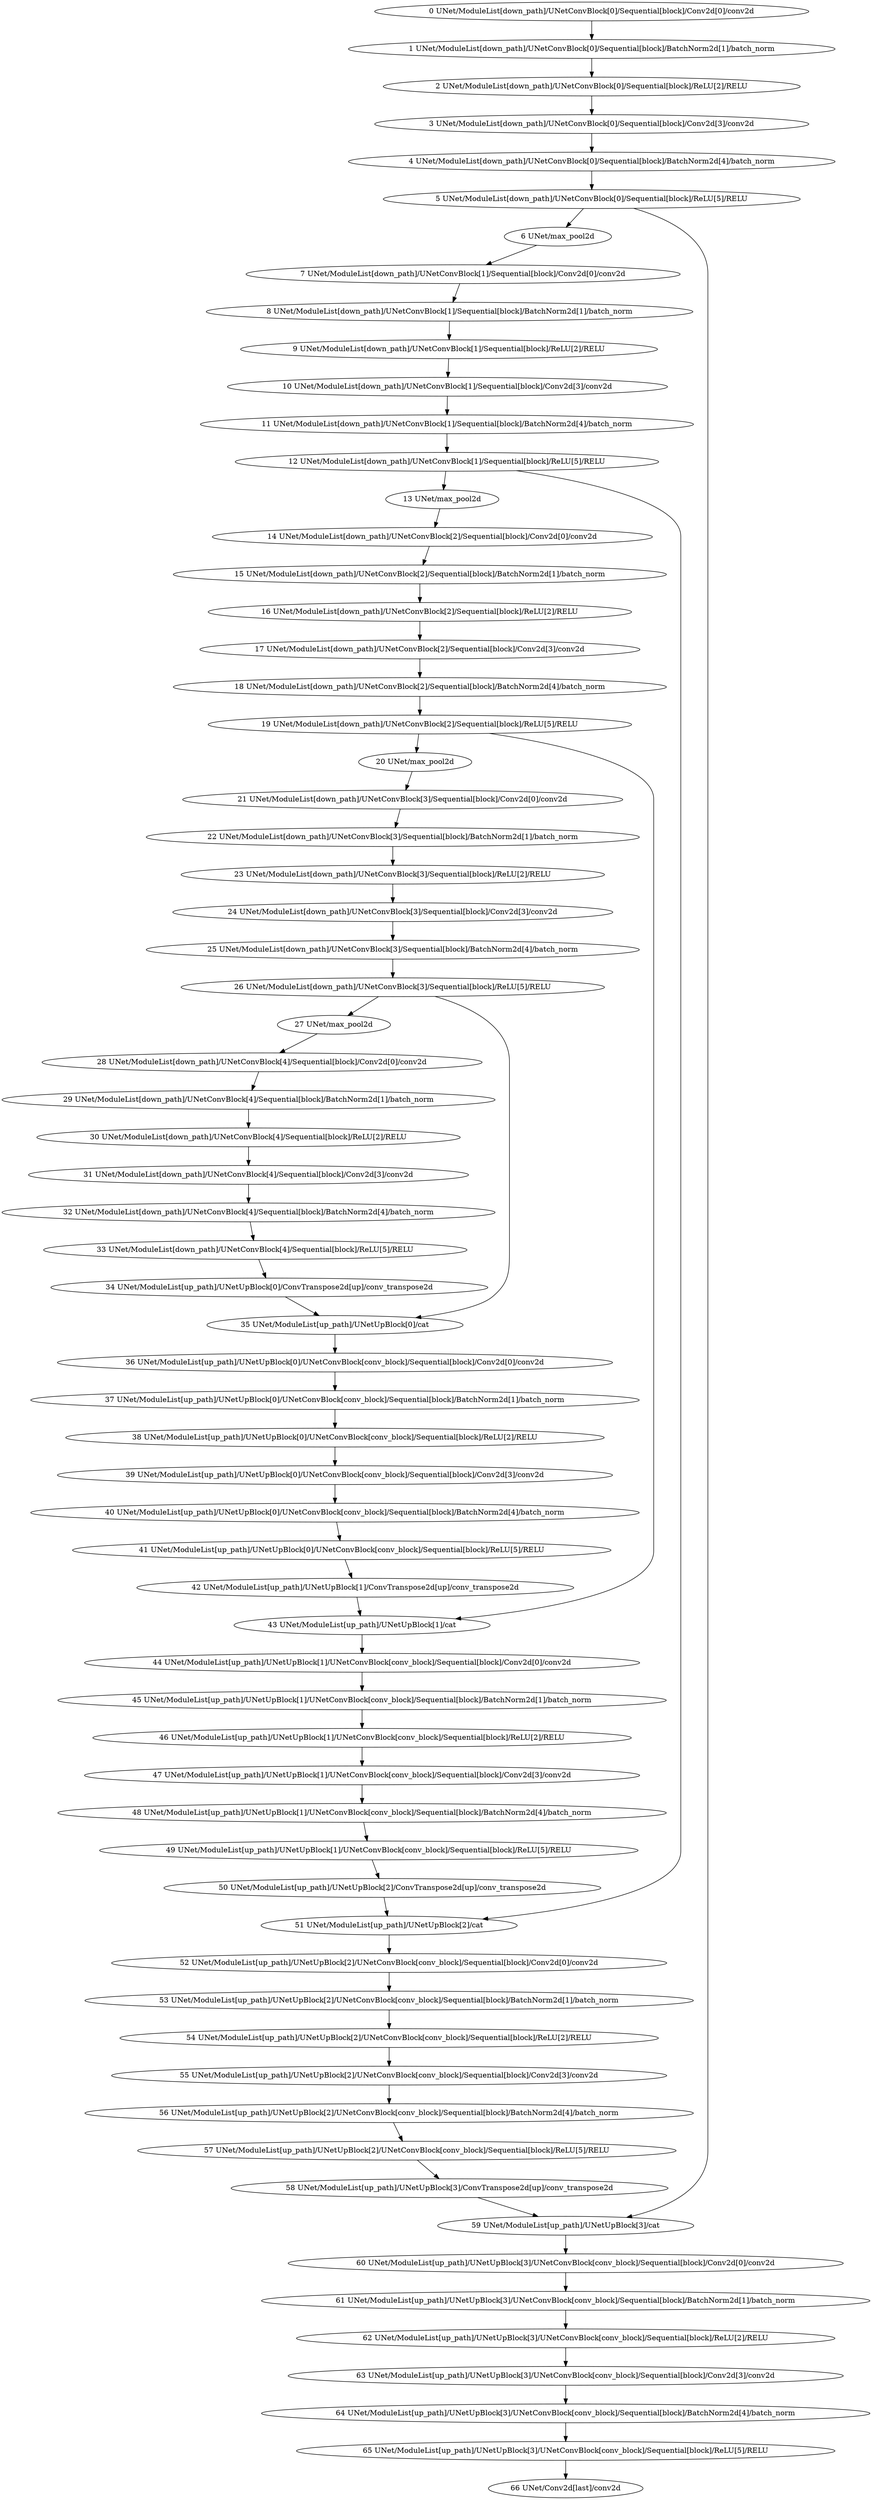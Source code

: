 strict digraph  {
"0 UNet/ModuleList[down_path]/UNetConvBlock[0]/Sequential[block]/Conv2d[0]/conv2d" [id=0, scope="UNet/ModuleList[down_path]/UNetConvBlock[0]/Sequential[block]/Conv2d[0]", type=conv2d];
"1 UNet/ModuleList[down_path]/UNetConvBlock[0]/Sequential[block]/BatchNorm2d[1]/batch_norm" [id=1, scope="UNet/ModuleList[down_path]/UNetConvBlock[0]/Sequential[block]/BatchNorm2d[1]", type=batch_norm];
"2 UNet/ModuleList[down_path]/UNetConvBlock[0]/Sequential[block]/ReLU[2]/RELU" [id=2, scope="UNet/ModuleList[down_path]/UNetConvBlock[0]/Sequential[block]/ReLU[2]", type=RELU];
"3 UNet/ModuleList[down_path]/UNetConvBlock[0]/Sequential[block]/Conv2d[3]/conv2d" [id=3, scope="UNet/ModuleList[down_path]/UNetConvBlock[0]/Sequential[block]/Conv2d[3]", type=conv2d];
"4 UNet/ModuleList[down_path]/UNetConvBlock[0]/Sequential[block]/BatchNorm2d[4]/batch_norm" [id=4, scope="UNet/ModuleList[down_path]/UNetConvBlock[0]/Sequential[block]/BatchNorm2d[4]", type=batch_norm];
"5 UNet/ModuleList[down_path]/UNetConvBlock[0]/Sequential[block]/ReLU[5]/RELU" [id=5, scope="UNet/ModuleList[down_path]/UNetConvBlock[0]/Sequential[block]/ReLU[5]", type=RELU];
"6 UNet/max_pool2d" [id=6, scope=UNet, type=max_pool2d];
"7 UNet/ModuleList[down_path]/UNetConvBlock[1]/Sequential[block]/Conv2d[0]/conv2d" [id=7, scope="UNet/ModuleList[down_path]/UNetConvBlock[1]/Sequential[block]/Conv2d[0]", type=conv2d];
"8 UNet/ModuleList[down_path]/UNetConvBlock[1]/Sequential[block]/BatchNorm2d[1]/batch_norm" [id=8, scope="UNet/ModuleList[down_path]/UNetConvBlock[1]/Sequential[block]/BatchNorm2d[1]", type=batch_norm];
"9 UNet/ModuleList[down_path]/UNetConvBlock[1]/Sequential[block]/ReLU[2]/RELU" [id=9, scope="UNet/ModuleList[down_path]/UNetConvBlock[1]/Sequential[block]/ReLU[2]", type=RELU];
"10 UNet/ModuleList[down_path]/UNetConvBlock[1]/Sequential[block]/Conv2d[3]/conv2d" [id=10, scope="UNet/ModuleList[down_path]/UNetConvBlock[1]/Sequential[block]/Conv2d[3]", type=conv2d];
"11 UNet/ModuleList[down_path]/UNetConvBlock[1]/Sequential[block]/BatchNorm2d[4]/batch_norm" [id=11, scope="UNet/ModuleList[down_path]/UNetConvBlock[1]/Sequential[block]/BatchNorm2d[4]", type=batch_norm];
"12 UNet/ModuleList[down_path]/UNetConvBlock[1]/Sequential[block]/ReLU[5]/RELU" [id=12, scope="UNet/ModuleList[down_path]/UNetConvBlock[1]/Sequential[block]/ReLU[5]", type=RELU];
"13 UNet/max_pool2d" [id=13, scope=UNet, type=max_pool2d];
"14 UNet/ModuleList[down_path]/UNetConvBlock[2]/Sequential[block]/Conv2d[0]/conv2d" [id=14, scope="UNet/ModuleList[down_path]/UNetConvBlock[2]/Sequential[block]/Conv2d[0]", type=conv2d];
"15 UNet/ModuleList[down_path]/UNetConvBlock[2]/Sequential[block]/BatchNorm2d[1]/batch_norm" [id=15, scope="UNet/ModuleList[down_path]/UNetConvBlock[2]/Sequential[block]/BatchNorm2d[1]", type=batch_norm];
"16 UNet/ModuleList[down_path]/UNetConvBlock[2]/Sequential[block]/ReLU[2]/RELU" [id=16, scope="UNet/ModuleList[down_path]/UNetConvBlock[2]/Sequential[block]/ReLU[2]", type=RELU];
"17 UNet/ModuleList[down_path]/UNetConvBlock[2]/Sequential[block]/Conv2d[3]/conv2d" [id=17, scope="UNet/ModuleList[down_path]/UNetConvBlock[2]/Sequential[block]/Conv2d[3]", type=conv2d];
"18 UNet/ModuleList[down_path]/UNetConvBlock[2]/Sequential[block]/BatchNorm2d[4]/batch_norm" [id=18, scope="UNet/ModuleList[down_path]/UNetConvBlock[2]/Sequential[block]/BatchNorm2d[4]", type=batch_norm];
"19 UNet/ModuleList[down_path]/UNetConvBlock[2]/Sequential[block]/ReLU[5]/RELU" [id=19, scope="UNet/ModuleList[down_path]/UNetConvBlock[2]/Sequential[block]/ReLU[5]", type=RELU];
"20 UNet/max_pool2d" [id=20, scope=UNet, type=max_pool2d];
"21 UNet/ModuleList[down_path]/UNetConvBlock[3]/Sequential[block]/Conv2d[0]/conv2d" [id=21, scope="UNet/ModuleList[down_path]/UNetConvBlock[3]/Sequential[block]/Conv2d[0]", type=conv2d];
"22 UNet/ModuleList[down_path]/UNetConvBlock[3]/Sequential[block]/BatchNorm2d[1]/batch_norm" [id=22, scope="UNet/ModuleList[down_path]/UNetConvBlock[3]/Sequential[block]/BatchNorm2d[1]", type=batch_norm];
"23 UNet/ModuleList[down_path]/UNetConvBlock[3]/Sequential[block]/ReLU[2]/RELU" [id=23, scope="UNet/ModuleList[down_path]/UNetConvBlock[3]/Sequential[block]/ReLU[2]", type=RELU];
"24 UNet/ModuleList[down_path]/UNetConvBlock[3]/Sequential[block]/Conv2d[3]/conv2d" [id=24, scope="UNet/ModuleList[down_path]/UNetConvBlock[3]/Sequential[block]/Conv2d[3]", type=conv2d];
"25 UNet/ModuleList[down_path]/UNetConvBlock[3]/Sequential[block]/BatchNorm2d[4]/batch_norm" [id=25, scope="UNet/ModuleList[down_path]/UNetConvBlock[3]/Sequential[block]/BatchNorm2d[4]", type=batch_norm];
"26 UNet/ModuleList[down_path]/UNetConvBlock[3]/Sequential[block]/ReLU[5]/RELU" [id=26, scope="UNet/ModuleList[down_path]/UNetConvBlock[3]/Sequential[block]/ReLU[5]", type=RELU];
"27 UNet/max_pool2d" [id=27, scope=UNet, type=max_pool2d];
"28 UNet/ModuleList[down_path]/UNetConvBlock[4]/Sequential[block]/Conv2d[0]/conv2d" [id=28, scope="UNet/ModuleList[down_path]/UNetConvBlock[4]/Sequential[block]/Conv2d[0]", type=conv2d];
"29 UNet/ModuleList[down_path]/UNetConvBlock[4]/Sequential[block]/BatchNorm2d[1]/batch_norm" [id=29, scope="UNet/ModuleList[down_path]/UNetConvBlock[4]/Sequential[block]/BatchNorm2d[1]", type=batch_norm];
"30 UNet/ModuleList[down_path]/UNetConvBlock[4]/Sequential[block]/ReLU[2]/RELU" [id=30, scope="UNet/ModuleList[down_path]/UNetConvBlock[4]/Sequential[block]/ReLU[2]", type=RELU];
"31 UNet/ModuleList[down_path]/UNetConvBlock[4]/Sequential[block]/Conv2d[3]/conv2d" [id=31, scope="UNet/ModuleList[down_path]/UNetConvBlock[4]/Sequential[block]/Conv2d[3]", type=conv2d];
"32 UNet/ModuleList[down_path]/UNetConvBlock[4]/Sequential[block]/BatchNorm2d[4]/batch_norm" [id=32, scope="UNet/ModuleList[down_path]/UNetConvBlock[4]/Sequential[block]/BatchNorm2d[4]", type=batch_norm];
"33 UNet/ModuleList[down_path]/UNetConvBlock[4]/Sequential[block]/ReLU[5]/RELU" [id=33, scope="UNet/ModuleList[down_path]/UNetConvBlock[4]/Sequential[block]/ReLU[5]", type=RELU];
"34 UNet/ModuleList[up_path]/UNetUpBlock[0]/ConvTranspose2d[up]/conv_transpose2d" [id=34, scope="UNet/ModuleList[up_path]/UNetUpBlock[0]/ConvTranspose2d[up]", type=conv_transpose2d];
"35 UNet/ModuleList[up_path]/UNetUpBlock[0]/cat" [id=35, scope="UNet/ModuleList[up_path]/UNetUpBlock[0]", type=cat];
"36 UNet/ModuleList[up_path]/UNetUpBlock[0]/UNetConvBlock[conv_block]/Sequential[block]/Conv2d[0]/conv2d" [id=36, scope="UNet/ModuleList[up_path]/UNetUpBlock[0]/UNetConvBlock[conv_block]/Sequential[block]/Conv2d[0]", type=conv2d];
"37 UNet/ModuleList[up_path]/UNetUpBlock[0]/UNetConvBlock[conv_block]/Sequential[block]/BatchNorm2d[1]/batch_norm" [id=37, scope="UNet/ModuleList[up_path]/UNetUpBlock[0]/UNetConvBlock[conv_block]/Sequential[block]/BatchNorm2d[1]", type=batch_norm];
"38 UNet/ModuleList[up_path]/UNetUpBlock[0]/UNetConvBlock[conv_block]/Sequential[block]/ReLU[2]/RELU" [id=38, scope="UNet/ModuleList[up_path]/UNetUpBlock[0]/UNetConvBlock[conv_block]/Sequential[block]/ReLU[2]", type=RELU];
"39 UNet/ModuleList[up_path]/UNetUpBlock[0]/UNetConvBlock[conv_block]/Sequential[block]/Conv2d[3]/conv2d" [id=39, scope="UNet/ModuleList[up_path]/UNetUpBlock[0]/UNetConvBlock[conv_block]/Sequential[block]/Conv2d[3]", type=conv2d];
"40 UNet/ModuleList[up_path]/UNetUpBlock[0]/UNetConvBlock[conv_block]/Sequential[block]/BatchNorm2d[4]/batch_norm" [id=40, scope="UNet/ModuleList[up_path]/UNetUpBlock[0]/UNetConvBlock[conv_block]/Sequential[block]/BatchNorm2d[4]", type=batch_norm];
"41 UNet/ModuleList[up_path]/UNetUpBlock[0]/UNetConvBlock[conv_block]/Sequential[block]/ReLU[5]/RELU" [id=41, scope="UNet/ModuleList[up_path]/UNetUpBlock[0]/UNetConvBlock[conv_block]/Sequential[block]/ReLU[5]", type=RELU];
"42 UNet/ModuleList[up_path]/UNetUpBlock[1]/ConvTranspose2d[up]/conv_transpose2d" [id=42, scope="UNet/ModuleList[up_path]/UNetUpBlock[1]/ConvTranspose2d[up]", type=conv_transpose2d];
"43 UNet/ModuleList[up_path]/UNetUpBlock[1]/cat" [id=43, scope="UNet/ModuleList[up_path]/UNetUpBlock[1]", type=cat];
"44 UNet/ModuleList[up_path]/UNetUpBlock[1]/UNetConvBlock[conv_block]/Sequential[block]/Conv2d[0]/conv2d" [id=44, scope="UNet/ModuleList[up_path]/UNetUpBlock[1]/UNetConvBlock[conv_block]/Sequential[block]/Conv2d[0]", type=conv2d];
"45 UNet/ModuleList[up_path]/UNetUpBlock[1]/UNetConvBlock[conv_block]/Sequential[block]/BatchNorm2d[1]/batch_norm" [id=45, scope="UNet/ModuleList[up_path]/UNetUpBlock[1]/UNetConvBlock[conv_block]/Sequential[block]/BatchNorm2d[1]", type=batch_norm];
"46 UNet/ModuleList[up_path]/UNetUpBlock[1]/UNetConvBlock[conv_block]/Sequential[block]/ReLU[2]/RELU" [id=46, scope="UNet/ModuleList[up_path]/UNetUpBlock[1]/UNetConvBlock[conv_block]/Sequential[block]/ReLU[2]", type=RELU];
"47 UNet/ModuleList[up_path]/UNetUpBlock[1]/UNetConvBlock[conv_block]/Sequential[block]/Conv2d[3]/conv2d" [id=47, scope="UNet/ModuleList[up_path]/UNetUpBlock[1]/UNetConvBlock[conv_block]/Sequential[block]/Conv2d[3]", type=conv2d];
"48 UNet/ModuleList[up_path]/UNetUpBlock[1]/UNetConvBlock[conv_block]/Sequential[block]/BatchNorm2d[4]/batch_norm" [id=48, scope="UNet/ModuleList[up_path]/UNetUpBlock[1]/UNetConvBlock[conv_block]/Sequential[block]/BatchNorm2d[4]", type=batch_norm];
"49 UNet/ModuleList[up_path]/UNetUpBlock[1]/UNetConvBlock[conv_block]/Sequential[block]/ReLU[5]/RELU" [id=49, scope="UNet/ModuleList[up_path]/UNetUpBlock[1]/UNetConvBlock[conv_block]/Sequential[block]/ReLU[5]", type=RELU];
"50 UNet/ModuleList[up_path]/UNetUpBlock[2]/ConvTranspose2d[up]/conv_transpose2d" [id=50, scope="UNet/ModuleList[up_path]/UNetUpBlock[2]/ConvTranspose2d[up]", type=conv_transpose2d];
"51 UNet/ModuleList[up_path]/UNetUpBlock[2]/cat" [id=51, scope="UNet/ModuleList[up_path]/UNetUpBlock[2]", type=cat];
"52 UNet/ModuleList[up_path]/UNetUpBlock[2]/UNetConvBlock[conv_block]/Sequential[block]/Conv2d[0]/conv2d" [id=52, scope="UNet/ModuleList[up_path]/UNetUpBlock[2]/UNetConvBlock[conv_block]/Sequential[block]/Conv2d[0]", type=conv2d];
"53 UNet/ModuleList[up_path]/UNetUpBlock[2]/UNetConvBlock[conv_block]/Sequential[block]/BatchNorm2d[1]/batch_norm" [id=53, scope="UNet/ModuleList[up_path]/UNetUpBlock[2]/UNetConvBlock[conv_block]/Sequential[block]/BatchNorm2d[1]", type=batch_norm];
"54 UNet/ModuleList[up_path]/UNetUpBlock[2]/UNetConvBlock[conv_block]/Sequential[block]/ReLU[2]/RELU" [id=54, scope="UNet/ModuleList[up_path]/UNetUpBlock[2]/UNetConvBlock[conv_block]/Sequential[block]/ReLU[2]", type=RELU];
"55 UNet/ModuleList[up_path]/UNetUpBlock[2]/UNetConvBlock[conv_block]/Sequential[block]/Conv2d[3]/conv2d" [id=55, scope="UNet/ModuleList[up_path]/UNetUpBlock[2]/UNetConvBlock[conv_block]/Sequential[block]/Conv2d[3]", type=conv2d];
"56 UNet/ModuleList[up_path]/UNetUpBlock[2]/UNetConvBlock[conv_block]/Sequential[block]/BatchNorm2d[4]/batch_norm" [id=56, scope="UNet/ModuleList[up_path]/UNetUpBlock[2]/UNetConvBlock[conv_block]/Sequential[block]/BatchNorm2d[4]", type=batch_norm];
"57 UNet/ModuleList[up_path]/UNetUpBlock[2]/UNetConvBlock[conv_block]/Sequential[block]/ReLU[5]/RELU" [id=57, scope="UNet/ModuleList[up_path]/UNetUpBlock[2]/UNetConvBlock[conv_block]/Sequential[block]/ReLU[5]", type=RELU];
"58 UNet/ModuleList[up_path]/UNetUpBlock[3]/ConvTranspose2d[up]/conv_transpose2d" [id=58, scope="UNet/ModuleList[up_path]/UNetUpBlock[3]/ConvTranspose2d[up]", type=conv_transpose2d];
"59 UNet/ModuleList[up_path]/UNetUpBlock[3]/cat" [id=59, scope="UNet/ModuleList[up_path]/UNetUpBlock[3]", type=cat];
"60 UNet/ModuleList[up_path]/UNetUpBlock[3]/UNetConvBlock[conv_block]/Sequential[block]/Conv2d[0]/conv2d" [id=60, scope="UNet/ModuleList[up_path]/UNetUpBlock[3]/UNetConvBlock[conv_block]/Sequential[block]/Conv2d[0]", type=conv2d];
"61 UNet/ModuleList[up_path]/UNetUpBlock[3]/UNetConvBlock[conv_block]/Sequential[block]/BatchNorm2d[1]/batch_norm" [id=61, scope="UNet/ModuleList[up_path]/UNetUpBlock[3]/UNetConvBlock[conv_block]/Sequential[block]/BatchNorm2d[1]", type=batch_norm];
"62 UNet/ModuleList[up_path]/UNetUpBlock[3]/UNetConvBlock[conv_block]/Sequential[block]/ReLU[2]/RELU" [id=62, scope="UNet/ModuleList[up_path]/UNetUpBlock[3]/UNetConvBlock[conv_block]/Sequential[block]/ReLU[2]", type=RELU];
"63 UNet/ModuleList[up_path]/UNetUpBlock[3]/UNetConvBlock[conv_block]/Sequential[block]/Conv2d[3]/conv2d" [id=63, scope="UNet/ModuleList[up_path]/UNetUpBlock[3]/UNetConvBlock[conv_block]/Sequential[block]/Conv2d[3]", type=conv2d];
"64 UNet/ModuleList[up_path]/UNetUpBlock[3]/UNetConvBlock[conv_block]/Sequential[block]/BatchNorm2d[4]/batch_norm" [id=64, scope="UNet/ModuleList[up_path]/UNetUpBlock[3]/UNetConvBlock[conv_block]/Sequential[block]/BatchNorm2d[4]", type=batch_norm];
"65 UNet/ModuleList[up_path]/UNetUpBlock[3]/UNetConvBlock[conv_block]/Sequential[block]/ReLU[5]/RELU" [id=65, scope="UNet/ModuleList[up_path]/UNetUpBlock[3]/UNetConvBlock[conv_block]/Sequential[block]/ReLU[5]", type=RELU];
"66 UNet/Conv2d[last]/conv2d" [id=66, scope="UNet/Conv2d[last]", type=conv2d];
"0 UNet/ModuleList[down_path]/UNetConvBlock[0]/Sequential[block]/Conv2d[0]/conv2d" -> "1 UNet/ModuleList[down_path]/UNetConvBlock[0]/Sequential[block]/BatchNorm2d[1]/batch_norm";
"1 UNet/ModuleList[down_path]/UNetConvBlock[0]/Sequential[block]/BatchNorm2d[1]/batch_norm" -> "2 UNet/ModuleList[down_path]/UNetConvBlock[0]/Sequential[block]/ReLU[2]/RELU";
"2 UNet/ModuleList[down_path]/UNetConvBlock[0]/Sequential[block]/ReLU[2]/RELU" -> "3 UNet/ModuleList[down_path]/UNetConvBlock[0]/Sequential[block]/Conv2d[3]/conv2d";
"3 UNet/ModuleList[down_path]/UNetConvBlock[0]/Sequential[block]/Conv2d[3]/conv2d" -> "4 UNet/ModuleList[down_path]/UNetConvBlock[0]/Sequential[block]/BatchNorm2d[4]/batch_norm";
"4 UNet/ModuleList[down_path]/UNetConvBlock[0]/Sequential[block]/BatchNorm2d[4]/batch_norm" -> "5 UNet/ModuleList[down_path]/UNetConvBlock[0]/Sequential[block]/ReLU[5]/RELU";
"5 UNet/ModuleList[down_path]/UNetConvBlock[0]/Sequential[block]/ReLU[5]/RELU" -> "6 UNet/max_pool2d";
"6 UNet/max_pool2d" -> "7 UNet/ModuleList[down_path]/UNetConvBlock[1]/Sequential[block]/Conv2d[0]/conv2d";
"7 UNet/ModuleList[down_path]/UNetConvBlock[1]/Sequential[block]/Conv2d[0]/conv2d" -> "8 UNet/ModuleList[down_path]/UNetConvBlock[1]/Sequential[block]/BatchNorm2d[1]/batch_norm";
"8 UNet/ModuleList[down_path]/UNetConvBlock[1]/Sequential[block]/BatchNorm2d[1]/batch_norm" -> "9 UNet/ModuleList[down_path]/UNetConvBlock[1]/Sequential[block]/ReLU[2]/RELU";
"5 UNet/ModuleList[down_path]/UNetConvBlock[0]/Sequential[block]/ReLU[5]/RELU" -> "59 UNet/ModuleList[up_path]/UNetUpBlock[3]/cat";
"9 UNet/ModuleList[down_path]/UNetConvBlock[1]/Sequential[block]/ReLU[2]/RELU" -> "10 UNet/ModuleList[down_path]/UNetConvBlock[1]/Sequential[block]/Conv2d[3]/conv2d";
"10 UNet/ModuleList[down_path]/UNetConvBlock[1]/Sequential[block]/Conv2d[3]/conv2d" -> "11 UNet/ModuleList[down_path]/UNetConvBlock[1]/Sequential[block]/BatchNorm2d[4]/batch_norm";
"11 UNet/ModuleList[down_path]/UNetConvBlock[1]/Sequential[block]/BatchNorm2d[4]/batch_norm" -> "12 UNet/ModuleList[down_path]/UNetConvBlock[1]/Sequential[block]/ReLU[5]/RELU";
"12 UNet/ModuleList[down_path]/UNetConvBlock[1]/Sequential[block]/ReLU[5]/RELU" -> "13 UNet/max_pool2d";
"12 UNet/ModuleList[down_path]/UNetConvBlock[1]/Sequential[block]/ReLU[5]/RELU" -> "51 UNet/ModuleList[up_path]/UNetUpBlock[2]/cat";
"13 UNet/max_pool2d" -> "14 UNet/ModuleList[down_path]/UNetConvBlock[2]/Sequential[block]/Conv2d[0]/conv2d";
"14 UNet/ModuleList[down_path]/UNetConvBlock[2]/Sequential[block]/Conv2d[0]/conv2d" -> "15 UNet/ModuleList[down_path]/UNetConvBlock[2]/Sequential[block]/BatchNorm2d[1]/batch_norm";
"15 UNet/ModuleList[down_path]/UNetConvBlock[2]/Sequential[block]/BatchNorm2d[1]/batch_norm" -> "16 UNet/ModuleList[down_path]/UNetConvBlock[2]/Sequential[block]/ReLU[2]/RELU";
"16 UNet/ModuleList[down_path]/UNetConvBlock[2]/Sequential[block]/ReLU[2]/RELU" -> "17 UNet/ModuleList[down_path]/UNetConvBlock[2]/Sequential[block]/Conv2d[3]/conv2d";
"17 UNet/ModuleList[down_path]/UNetConvBlock[2]/Sequential[block]/Conv2d[3]/conv2d" -> "18 UNet/ModuleList[down_path]/UNetConvBlock[2]/Sequential[block]/BatchNorm2d[4]/batch_norm";
"18 UNet/ModuleList[down_path]/UNetConvBlock[2]/Sequential[block]/BatchNorm2d[4]/batch_norm" -> "19 UNet/ModuleList[down_path]/UNetConvBlock[2]/Sequential[block]/ReLU[5]/RELU";
"19 UNet/ModuleList[down_path]/UNetConvBlock[2]/Sequential[block]/ReLU[5]/RELU" -> "20 UNet/max_pool2d";
"19 UNet/ModuleList[down_path]/UNetConvBlock[2]/Sequential[block]/ReLU[5]/RELU" -> "43 UNet/ModuleList[up_path]/UNetUpBlock[1]/cat";
"20 UNet/max_pool2d" -> "21 UNet/ModuleList[down_path]/UNetConvBlock[3]/Sequential[block]/Conv2d[0]/conv2d";
"21 UNet/ModuleList[down_path]/UNetConvBlock[3]/Sequential[block]/Conv2d[0]/conv2d" -> "22 UNet/ModuleList[down_path]/UNetConvBlock[3]/Sequential[block]/BatchNorm2d[1]/batch_norm";
"22 UNet/ModuleList[down_path]/UNetConvBlock[3]/Sequential[block]/BatchNorm2d[1]/batch_norm" -> "23 UNet/ModuleList[down_path]/UNetConvBlock[3]/Sequential[block]/ReLU[2]/RELU";
"23 UNet/ModuleList[down_path]/UNetConvBlock[3]/Sequential[block]/ReLU[2]/RELU" -> "24 UNet/ModuleList[down_path]/UNetConvBlock[3]/Sequential[block]/Conv2d[3]/conv2d";
"24 UNet/ModuleList[down_path]/UNetConvBlock[3]/Sequential[block]/Conv2d[3]/conv2d" -> "25 UNet/ModuleList[down_path]/UNetConvBlock[3]/Sequential[block]/BatchNorm2d[4]/batch_norm";
"25 UNet/ModuleList[down_path]/UNetConvBlock[3]/Sequential[block]/BatchNorm2d[4]/batch_norm" -> "26 UNet/ModuleList[down_path]/UNetConvBlock[3]/Sequential[block]/ReLU[5]/RELU";
"26 UNet/ModuleList[down_path]/UNetConvBlock[3]/Sequential[block]/ReLU[5]/RELU" -> "27 UNet/max_pool2d";
"26 UNet/ModuleList[down_path]/UNetConvBlock[3]/Sequential[block]/ReLU[5]/RELU" -> "35 UNet/ModuleList[up_path]/UNetUpBlock[0]/cat";
"27 UNet/max_pool2d" -> "28 UNet/ModuleList[down_path]/UNetConvBlock[4]/Sequential[block]/Conv2d[0]/conv2d";
"28 UNet/ModuleList[down_path]/UNetConvBlock[4]/Sequential[block]/Conv2d[0]/conv2d" -> "29 UNet/ModuleList[down_path]/UNetConvBlock[4]/Sequential[block]/BatchNorm2d[1]/batch_norm";
"29 UNet/ModuleList[down_path]/UNetConvBlock[4]/Sequential[block]/BatchNorm2d[1]/batch_norm" -> "30 UNet/ModuleList[down_path]/UNetConvBlock[4]/Sequential[block]/ReLU[2]/RELU";
"30 UNet/ModuleList[down_path]/UNetConvBlock[4]/Sequential[block]/ReLU[2]/RELU" -> "31 UNet/ModuleList[down_path]/UNetConvBlock[4]/Sequential[block]/Conv2d[3]/conv2d";
"31 UNet/ModuleList[down_path]/UNetConvBlock[4]/Sequential[block]/Conv2d[3]/conv2d" -> "32 UNet/ModuleList[down_path]/UNetConvBlock[4]/Sequential[block]/BatchNorm2d[4]/batch_norm";
"32 UNet/ModuleList[down_path]/UNetConvBlock[4]/Sequential[block]/BatchNorm2d[4]/batch_norm" -> "33 UNet/ModuleList[down_path]/UNetConvBlock[4]/Sequential[block]/ReLU[5]/RELU";
"33 UNet/ModuleList[down_path]/UNetConvBlock[4]/Sequential[block]/ReLU[5]/RELU" -> "34 UNet/ModuleList[up_path]/UNetUpBlock[0]/ConvTranspose2d[up]/conv_transpose2d";
"34 UNet/ModuleList[up_path]/UNetUpBlock[0]/ConvTranspose2d[up]/conv_transpose2d" -> "35 UNet/ModuleList[up_path]/UNetUpBlock[0]/cat";
"35 UNet/ModuleList[up_path]/UNetUpBlock[0]/cat" -> "36 UNet/ModuleList[up_path]/UNetUpBlock[0]/UNetConvBlock[conv_block]/Sequential[block]/Conv2d[0]/conv2d";
"36 UNet/ModuleList[up_path]/UNetUpBlock[0]/UNetConvBlock[conv_block]/Sequential[block]/Conv2d[0]/conv2d" -> "37 UNet/ModuleList[up_path]/UNetUpBlock[0]/UNetConvBlock[conv_block]/Sequential[block]/BatchNorm2d[1]/batch_norm";
"37 UNet/ModuleList[up_path]/UNetUpBlock[0]/UNetConvBlock[conv_block]/Sequential[block]/BatchNorm2d[1]/batch_norm" -> "38 UNet/ModuleList[up_path]/UNetUpBlock[0]/UNetConvBlock[conv_block]/Sequential[block]/ReLU[2]/RELU";
"38 UNet/ModuleList[up_path]/UNetUpBlock[0]/UNetConvBlock[conv_block]/Sequential[block]/ReLU[2]/RELU" -> "39 UNet/ModuleList[up_path]/UNetUpBlock[0]/UNetConvBlock[conv_block]/Sequential[block]/Conv2d[3]/conv2d";
"39 UNet/ModuleList[up_path]/UNetUpBlock[0]/UNetConvBlock[conv_block]/Sequential[block]/Conv2d[3]/conv2d" -> "40 UNet/ModuleList[up_path]/UNetUpBlock[0]/UNetConvBlock[conv_block]/Sequential[block]/BatchNorm2d[4]/batch_norm";
"40 UNet/ModuleList[up_path]/UNetUpBlock[0]/UNetConvBlock[conv_block]/Sequential[block]/BatchNorm2d[4]/batch_norm" -> "41 UNet/ModuleList[up_path]/UNetUpBlock[0]/UNetConvBlock[conv_block]/Sequential[block]/ReLU[5]/RELU";
"41 UNet/ModuleList[up_path]/UNetUpBlock[0]/UNetConvBlock[conv_block]/Sequential[block]/ReLU[5]/RELU" -> "42 UNet/ModuleList[up_path]/UNetUpBlock[1]/ConvTranspose2d[up]/conv_transpose2d";
"42 UNet/ModuleList[up_path]/UNetUpBlock[1]/ConvTranspose2d[up]/conv_transpose2d" -> "43 UNet/ModuleList[up_path]/UNetUpBlock[1]/cat";
"43 UNet/ModuleList[up_path]/UNetUpBlock[1]/cat" -> "44 UNet/ModuleList[up_path]/UNetUpBlock[1]/UNetConvBlock[conv_block]/Sequential[block]/Conv2d[0]/conv2d";
"44 UNet/ModuleList[up_path]/UNetUpBlock[1]/UNetConvBlock[conv_block]/Sequential[block]/Conv2d[0]/conv2d" -> "45 UNet/ModuleList[up_path]/UNetUpBlock[1]/UNetConvBlock[conv_block]/Sequential[block]/BatchNorm2d[1]/batch_norm";
"45 UNet/ModuleList[up_path]/UNetUpBlock[1]/UNetConvBlock[conv_block]/Sequential[block]/BatchNorm2d[1]/batch_norm" -> "46 UNet/ModuleList[up_path]/UNetUpBlock[1]/UNetConvBlock[conv_block]/Sequential[block]/ReLU[2]/RELU";
"46 UNet/ModuleList[up_path]/UNetUpBlock[1]/UNetConvBlock[conv_block]/Sequential[block]/ReLU[2]/RELU" -> "47 UNet/ModuleList[up_path]/UNetUpBlock[1]/UNetConvBlock[conv_block]/Sequential[block]/Conv2d[3]/conv2d";
"47 UNet/ModuleList[up_path]/UNetUpBlock[1]/UNetConvBlock[conv_block]/Sequential[block]/Conv2d[3]/conv2d" -> "48 UNet/ModuleList[up_path]/UNetUpBlock[1]/UNetConvBlock[conv_block]/Sequential[block]/BatchNorm2d[4]/batch_norm";
"48 UNet/ModuleList[up_path]/UNetUpBlock[1]/UNetConvBlock[conv_block]/Sequential[block]/BatchNorm2d[4]/batch_norm" -> "49 UNet/ModuleList[up_path]/UNetUpBlock[1]/UNetConvBlock[conv_block]/Sequential[block]/ReLU[5]/RELU";
"49 UNet/ModuleList[up_path]/UNetUpBlock[1]/UNetConvBlock[conv_block]/Sequential[block]/ReLU[5]/RELU" -> "50 UNet/ModuleList[up_path]/UNetUpBlock[2]/ConvTranspose2d[up]/conv_transpose2d";
"50 UNet/ModuleList[up_path]/UNetUpBlock[2]/ConvTranspose2d[up]/conv_transpose2d" -> "51 UNet/ModuleList[up_path]/UNetUpBlock[2]/cat";
"51 UNet/ModuleList[up_path]/UNetUpBlock[2]/cat" -> "52 UNet/ModuleList[up_path]/UNetUpBlock[2]/UNetConvBlock[conv_block]/Sequential[block]/Conv2d[0]/conv2d";
"52 UNet/ModuleList[up_path]/UNetUpBlock[2]/UNetConvBlock[conv_block]/Sequential[block]/Conv2d[0]/conv2d" -> "53 UNet/ModuleList[up_path]/UNetUpBlock[2]/UNetConvBlock[conv_block]/Sequential[block]/BatchNorm2d[1]/batch_norm";
"53 UNet/ModuleList[up_path]/UNetUpBlock[2]/UNetConvBlock[conv_block]/Sequential[block]/BatchNorm2d[1]/batch_norm" -> "54 UNet/ModuleList[up_path]/UNetUpBlock[2]/UNetConvBlock[conv_block]/Sequential[block]/ReLU[2]/RELU";
"54 UNet/ModuleList[up_path]/UNetUpBlock[2]/UNetConvBlock[conv_block]/Sequential[block]/ReLU[2]/RELU" -> "55 UNet/ModuleList[up_path]/UNetUpBlock[2]/UNetConvBlock[conv_block]/Sequential[block]/Conv2d[3]/conv2d";
"55 UNet/ModuleList[up_path]/UNetUpBlock[2]/UNetConvBlock[conv_block]/Sequential[block]/Conv2d[3]/conv2d" -> "56 UNet/ModuleList[up_path]/UNetUpBlock[2]/UNetConvBlock[conv_block]/Sequential[block]/BatchNorm2d[4]/batch_norm";
"56 UNet/ModuleList[up_path]/UNetUpBlock[2]/UNetConvBlock[conv_block]/Sequential[block]/BatchNorm2d[4]/batch_norm" -> "57 UNet/ModuleList[up_path]/UNetUpBlock[2]/UNetConvBlock[conv_block]/Sequential[block]/ReLU[5]/RELU";
"57 UNet/ModuleList[up_path]/UNetUpBlock[2]/UNetConvBlock[conv_block]/Sequential[block]/ReLU[5]/RELU" -> "58 UNet/ModuleList[up_path]/UNetUpBlock[3]/ConvTranspose2d[up]/conv_transpose2d";
"58 UNet/ModuleList[up_path]/UNetUpBlock[3]/ConvTranspose2d[up]/conv_transpose2d" -> "59 UNet/ModuleList[up_path]/UNetUpBlock[3]/cat";
"59 UNet/ModuleList[up_path]/UNetUpBlock[3]/cat" -> "60 UNet/ModuleList[up_path]/UNetUpBlock[3]/UNetConvBlock[conv_block]/Sequential[block]/Conv2d[0]/conv2d";
"60 UNet/ModuleList[up_path]/UNetUpBlock[3]/UNetConvBlock[conv_block]/Sequential[block]/Conv2d[0]/conv2d" -> "61 UNet/ModuleList[up_path]/UNetUpBlock[3]/UNetConvBlock[conv_block]/Sequential[block]/BatchNorm2d[1]/batch_norm";
"61 UNet/ModuleList[up_path]/UNetUpBlock[3]/UNetConvBlock[conv_block]/Sequential[block]/BatchNorm2d[1]/batch_norm" -> "62 UNet/ModuleList[up_path]/UNetUpBlock[3]/UNetConvBlock[conv_block]/Sequential[block]/ReLU[2]/RELU";
"62 UNet/ModuleList[up_path]/UNetUpBlock[3]/UNetConvBlock[conv_block]/Sequential[block]/ReLU[2]/RELU" -> "63 UNet/ModuleList[up_path]/UNetUpBlock[3]/UNetConvBlock[conv_block]/Sequential[block]/Conv2d[3]/conv2d";
"63 UNet/ModuleList[up_path]/UNetUpBlock[3]/UNetConvBlock[conv_block]/Sequential[block]/Conv2d[3]/conv2d" -> "64 UNet/ModuleList[up_path]/UNetUpBlock[3]/UNetConvBlock[conv_block]/Sequential[block]/BatchNorm2d[4]/batch_norm";
"64 UNet/ModuleList[up_path]/UNetUpBlock[3]/UNetConvBlock[conv_block]/Sequential[block]/BatchNorm2d[4]/batch_norm" -> "65 UNet/ModuleList[up_path]/UNetUpBlock[3]/UNetConvBlock[conv_block]/Sequential[block]/ReLU[5]/RELU";
"65 UNet/ModuleList[up_path]/UNetUpBlock[3]/UNetConvBlock[conv_block]/Sequential[block]/ReLU[5]/RELU" -> "66 UNet/Conv2d[last]/conv2d";
}

